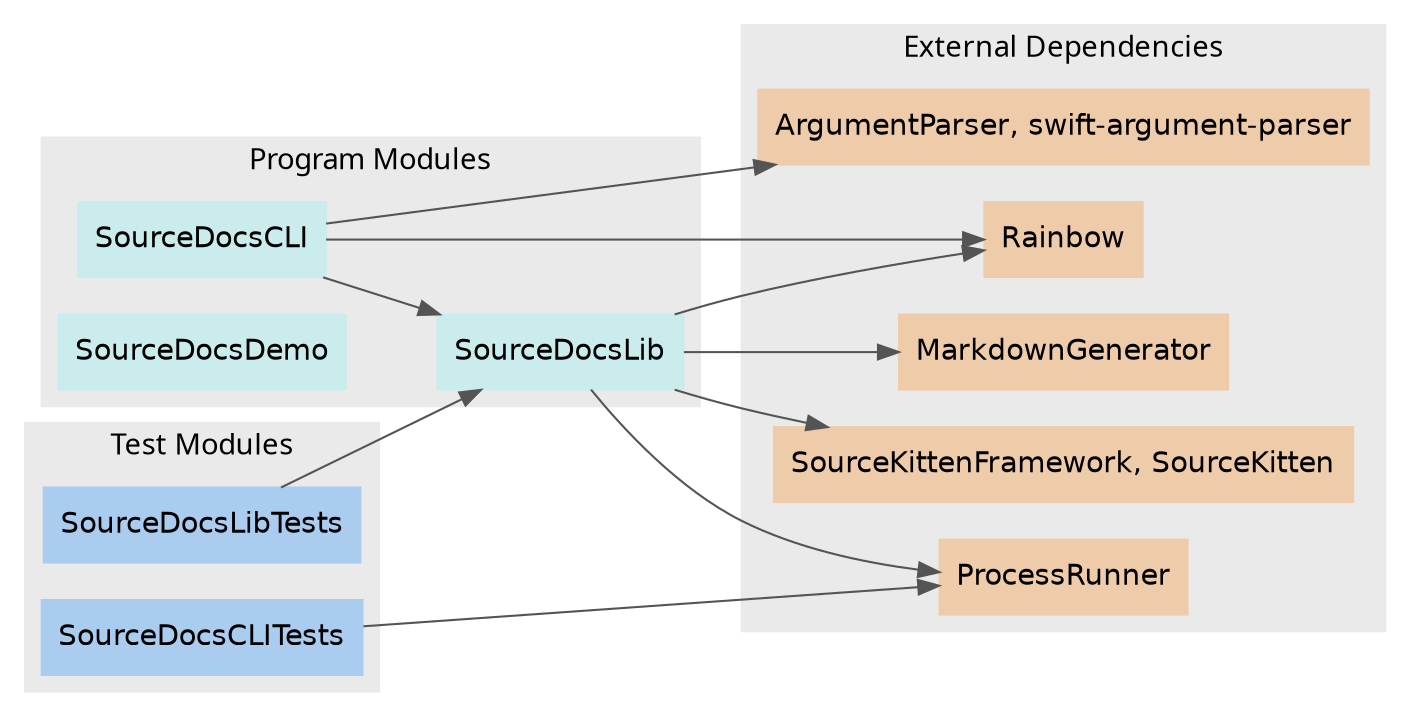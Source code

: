 digraph ModuleDependencyGraph {
    rankdir = LR
    graph [fontname="Helvetica-light", style = filled, color = "#eaeaea"]
    node [shape=box, fontname="Helvetica", style=filled]
    edge [color="#545454"]

    subgraph clusterRegular {
        label = "Program Modules"
        node [color="#caecec"]
        "SourceDocsCLI"
        "SourceDocsLib"
        "SourceDocsDemo"
    }
    subgraph clusterTest {
        label = "Test Modules"
        node [color="#aaccee"]
        "SourceDocsCLITests"
        "SourceDocsLibTests"
    }
    subgraph clusterExternal {
        label = "External Dependencies"
        node [color="#eeccaa"]
        "ArgumentParser, swift-argument-parser"
        "MarkdownGenerator"
        "ProcessRunner"
        "Rainbow"
        "SourceKittenFramework, SourceKitten"
    }

    "SourceDocsCLI" -> "ArgumentParser, swift-argument-parser"
    "SourceDocsCLI" -> "SourceDocsLib"
    "SourceDocsCLI" -> "Rainbow"
    "SourceDocsLib" -> "SourceKittenFramework, SourceKitten"
    "SourceDocsLib" -> "MarkdownGenerator"
    "SourceDocsLib" -> "Rainbow"
    "SourceDocsLib" -> "ProcessRunner"
    "SourceDocsCLITests" -> "ProcessRunner"
    "SourceDocsLibTests" -> "SourceDocsLib"
}